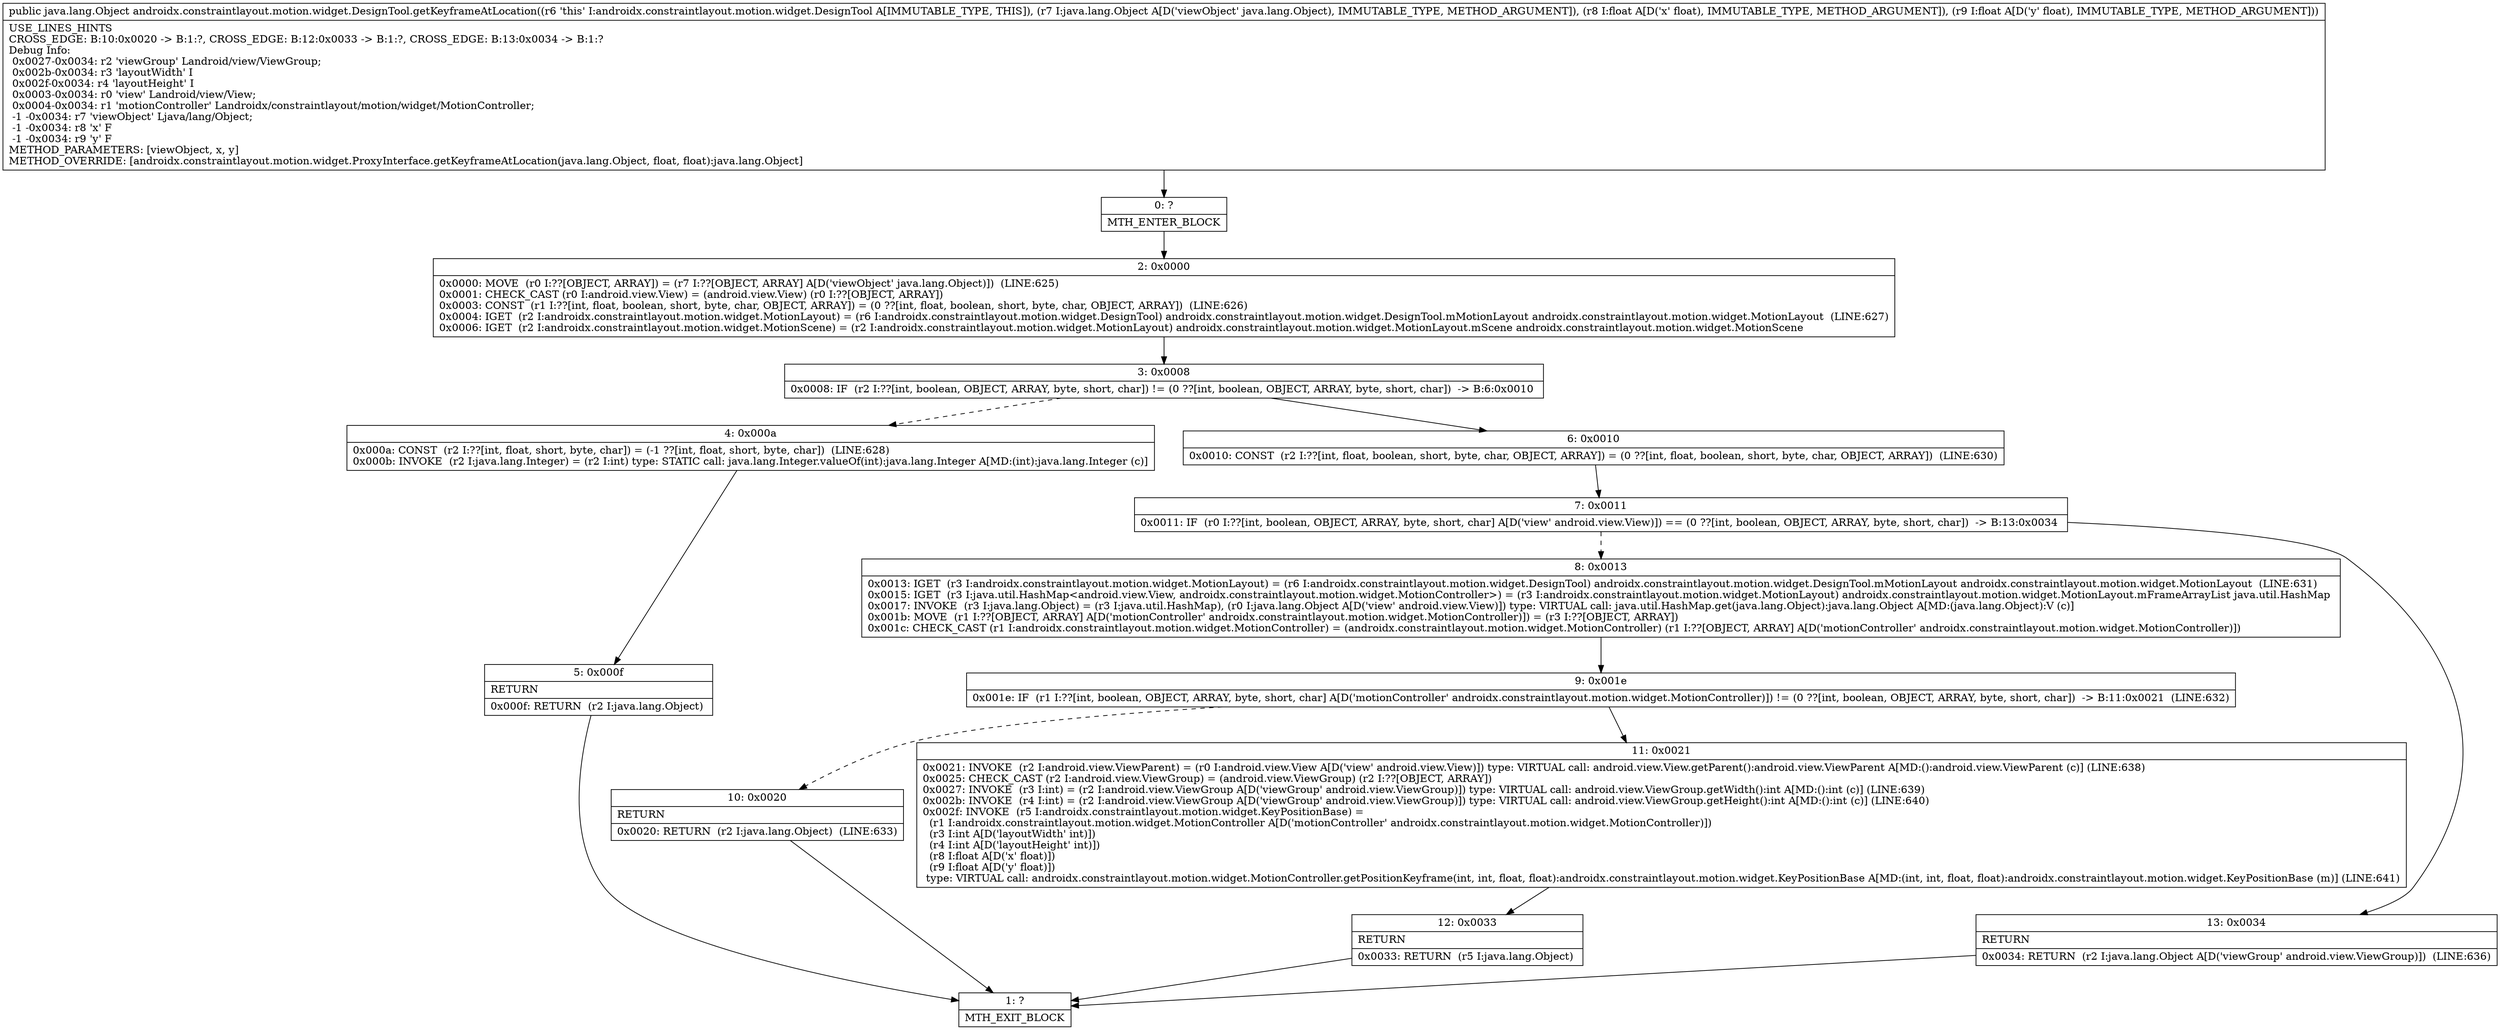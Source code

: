 digraph "CFG forandroidx.constraintlayout.motion.widget.DesignTool.getKeyframeAtLocation(Ljava\/lang\/Object;FF)Ljava\/lang\/Object;" {
Node_0 [shape=record,label="{0\:\ ?|MTH_ENTER_BLOCK\l}"];
Node_2 [shape=record,label="{2\:\ 0x0000|0x0000: MOVE  (r0 I:??[OBJECT, ARRAY]) = (r7 I:??[OBJECT, ARRAY] A[D('viewObject' java.lang.Object)])  (LINE:625)\l0x0001: CHECK_CAST (r0 I:android.view.View) = (android.view.View) (r0 I:??[OBJECT, ARRAY]) \l0x0003: CONST  (r1 I:??[int, float, boolean, short, byte, char, OBJECT, ARRAY]) = (0 ??[int, float, boolean, short, byte, char, OBJECT, ARRAY])  (LINE:626)\l0x0004: IGET  (r2 I:androidx.constraintlayout.motion.widget.MotionLayout) = (r6 I:androidx.constraintlayout.motion.widget.DesignTool) androidx.constraintlayout.motion.widget.DesignTool.mMotionLayout androidx.constraintlayout.motion.widget.MotionLayout  (LINE:627)\l0x0006: IGET  (r2 I:androidx.constraintlayout.motion.widget.MotionScene) = (r2 I:androidx.constraintlayout.motion.widget.MotionLayout) androidx.constraintlayout.motion.widget.MotionLayout.mScene androidx.constraintlayout.motion.widget.MotionScene \l}"];
Node_3 [shape=record,label="{3\:\ 0x0008|0x0008: IF  (r2 I:??[int, boolean, OBJECT, ARRAY, byte, short, char]) != (0 ??[int, boolean, OBJECT, ARRAY, byte, short, char])  \-\> B:6:0x0010 \l}"];
Node_4 [shape=record,label="{4\:\ 0x000a|0x000a: CONST  (r2 I:??[int, float, short, byte, char]) = (\-1 ??[int, float, short, byte, char])  (LINE:628)\l0x000b: INVOKE  (r2 I:java.lang.Integer) = (r2 I:int) type: STATIC call: java.lang.Integer.valueOf(int):java.lang.Integer A[MD:(int):java.lang.Integer (c)]\l}"];
Node_5 [shape=record,label="{5\:\ 0x000f|RETURN\l|0x000f: RETURN  (r2 I:java.lang.Object) \l}"];
Node_1 [shape=record,label="{1\:\ ?|MTH_EXIT_BLOCK\l}"];
Node_6 [shape=record,label="{6\:\ 0x0010|0x0010: CONST  (r2 I:??[int, float, boolean, short, byte, char, OBJECT, ARRAY]) = (0 ??[int, float, boolean, short, byte, char, OBJECT, ARRAY])  (LINE:630)\l}"];
Node_7 [shape=record,label="{7\:\ 0x0011|0x0011: IF  (r0 I:??[int, boolean, OBJECT, ARRAY, byte, short, char] A[D('view' android.view.View)]) == (0 ??[int, boolean, OBJECT, ARRAY, byte, short, char])  \-\> B:13:0x0034 \l}"];
Node_8 [shape=record,label="{8\:\ 0x0013|0x0013: IGET  (r3 I:androidx.constraintlayout.motion.widget.MotionLayout) = (r6 I:androidx.constraintlayout.motion.widget.DesignTool) androidx.constraintlayout.motion.widget.DesignTool.mMotionLayout androidx.constraintlayout.motion.widget.MotionLayout  (LINE:631)\l0x0015: IGET  (r3 I:java.util.HashMap\<android.view.View, androidx.constraintlayout.motion.widget.MotionController\>) = (r3 I:androidx.constraintlayout.motion.widget.MotionLayout) androidx.constraintlayout.motion.widget.MotionLayout.mFrameArrayList java.util.HashMap \l0x0017: INVOKE  (r3 I:java.lang.Object) = (r3 I:java.util.HashMap), (r0 I:java.lang.Object A[D('view' android.view.View)]) type: VIRTUAL call: java.util.HashMap.get(java.lang.Object):java.lang.Object A[MD:(java.lang.Object):V (c)]\l0x001b: MOVE  (r1 I:??[OBJECT, ARRAY] A[D('motionController' androidx.constraintlayout.motion.widget.MotionController)]) = (r3 I:??[OBJECT, ARRAY]) \l0x001c: CHECK_CAST (r1 I:androidx.constraintlayout.motion.widget.MotionController) = (androidx.constraintlayout.motion.widget.MotionController) (r1 I:??[OBJECT, ARRAY] A[D('motionController' androidx.constraintlayout.motion.widget.MotionController)]) \l}"];
Node_9 [shape=record,label="{9\:\ 0x001e|0x001e: IF  (r1 I:??[int, boolean, OBJECT, ARRAY, byte, short, char] A[D('motionController' androidx.constraintlayout.motion.widget.MotionController)]) != (0 ??[int, boolean, OBJECT, ARRAY, byte, short, char])  \-\> B:11:0x0021  (LINE:632)\l}"];
Node_10 [shape=record,label="{10\:\ 0x0020|RETURN\l|0x0020: RETURN  (r2 I:java.lang.Object)  (LINE:633)\l}"];
Node_11 [shape=record,label="{11\:\ 0x0021|0x0021: INVOKE  (r2 I:android.view.ViewParent) = (r0 I:android.view.View A[D('view' android.view.View)]) type: VIRTUAL call: android.view.View.getParent():android.view.ViewParent A[MD:():android.view.ViewParent (c)] (LINE:638)\l0x0025: CHECK_CAST (r2 I:android.view.ViewGroup) = (android.view.ViewGroup) (r2 I:??[OBJECT, ARRAY]) \l0x0027: INVOKE  (r3 I:int) = (r2 I:android.view.ViewGroup A[D('viewGroup' android.view.ViewGroup)]) type: VIRTUAL call: android.view.ViewGroup.getWidth():int A[MD:():int (c)] (LINE:639)\l0x002b: INVOKE  (r4 I:int) = (r2 I:android.view.ViewGroup A[D('viewGroup' android.view.ViewGroup)]) type: VIRTUAL call: android.view.ViewGroup.getHeight():int A[MD:():int (c)] (LINE:640)\l0x002f: INVOKE  (r5 I:androidx.constraintlayout.motion.widget.KeyPositionBase) = \l  (r1 I:androidx.constraintlayout.motion.widget.MotionController A[D('motionController' androidx.constraintlayout.motion.widget.MotionController)])\l  (r3 I:int A[D('layoutWidth' int)])\l  (r4 I:int A[D('layoutHeight' int)])\l  (r8 I:float A[D('x' float)])\l  (r9 I:float A[D('y' float)])\l type: VIRTUAL call: androidx.constraintlayout.motion.widget.MotionController.getPositionKeyframe(int, int, float, float):androidx.constraintlayout.motion.widget.KeyPositionBase A[MD:(int, int, float, float):androidx.constraintlayout.motion.widget.KeyPositionBase (m)] (LINE:641)\l}"];
Node_12 [shape=record,label="{12\:\ 0x0033|RETURN\l|0x0033: RETURN  (r5 I:java.lang.Object) \l}"];
Node_13 [shape=record,label="{13\:\ 0x0034|RETURN\l|0x0034: RETURN  (r2 I:java.lang.Object A[D('viewGroup' android.view.ViewGroup)])  (LINE:636)\l}"];
MethodNode[shape=record,label="{public java.lang.Object androidx.constraintlayout.motion.widget.DesignTool.getKeyframeAtLocation((r6 'this' I:androidx.constraintlayout.motion.widget.DesignTool A[IMMUTABLE_TYPE, THIS]), (r7 I:java.lang.Object A[D('viewObject' java.lang.Object), IMMUTABLE_TYPE, METHOD_ARGUMENT]), (r8 I:float A[D('x' float), IMMUTABLE_TYPE, METHOD_ARGUMENT]), (r9 I:float A[D('y' float), IMMUTABLE_TYPE, METHOD_ARGUMENT]))  | USE_LINES_HINTS\lCROSS_EDGE: B:10:0x0020 \-\> B:1:?, CROSS_EDGE: B:12:0x0033 \-\> B:1:?, CROSS_EDGE: B:13:0x0034 \-\> B:1:?\lDebug Info:\l  0x0027\-0x0034: r2 'viewGroup' Landroid\/view\/ViewGroup;\l  0x002b\-0x0034: r3 'layoutWidth' I\l  0x002f\-0x0034: r4 'layoutHeight' I\l  0x0003\-0x0034: r0 'view' Landroid\/view\/View;\l  0x0004\-0x0034: r1 'motionController' Landroidx\/constraintlayout\/motion\/widget\/MotionController;\l  \-1 \-0x0034: r7 'viewObject' Ljava\/lang\/Object;\l  \-1 \-0x0034: r8 'x' F\l  \-1 \-0x0034: r9 'y' F\lMETHOD_PARAMETERS: [viewObject, x, y]\lMETHOD_OVERRIDE: [androidx.constraintlayout.motion.widget.ProxyInterface.getKeyframeAtLocation(java.lang.Object, float, float):java.lang.Object]\l}"];
MethodNode -> Node_0;Node_0 -> Node_2;
Node_2 -> Node_3;
Node_3 -> Node_4[style=dashed];
Node_3 -> Node_6;
Node_4 -> Node_5;
Node_5 -> Node_1;
Node_6 -> Node_7;
Node_7 -> Node_8[style=dashed];
Node_7 -> Node_13;
Node_8 -> Node_9;
Node_9 -> Node_10[style=dashed];
Node_9 -> Node_11;
Node_10 -> Node_1;
Node_11 -> Node_12;
Node_12 -> Node_1;
Node_13 -> Node_1;
}

